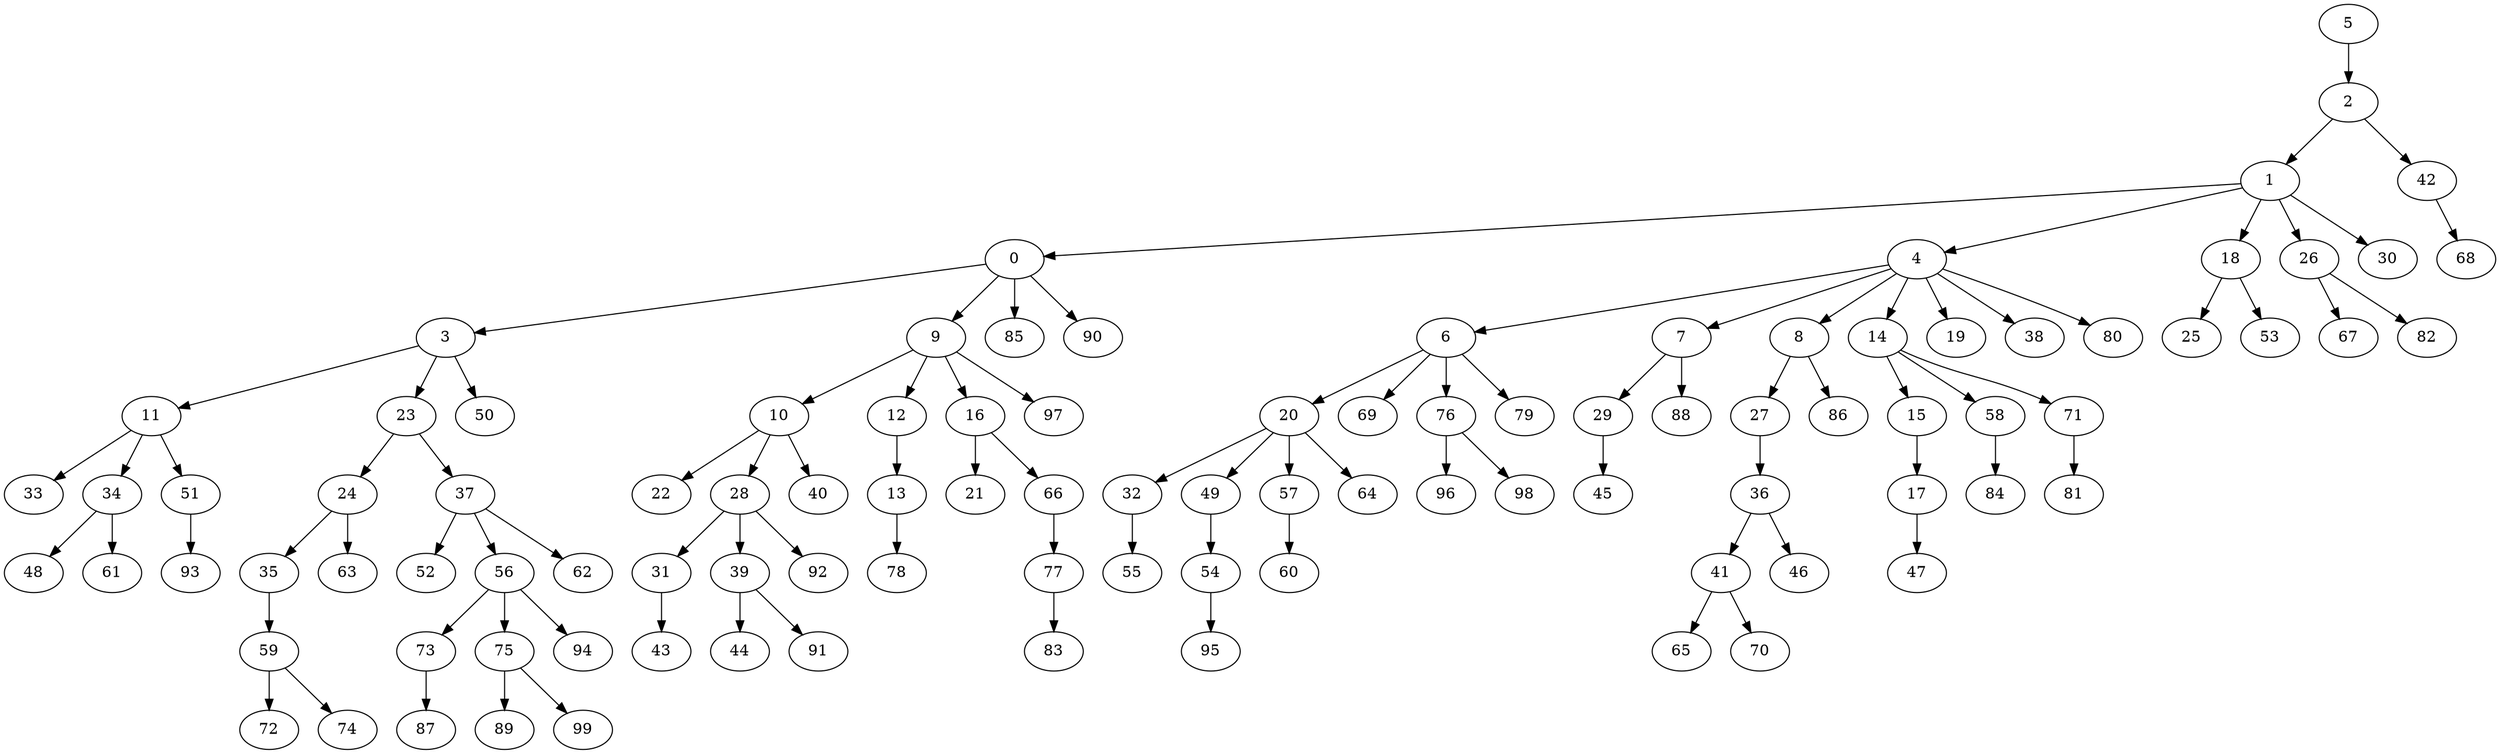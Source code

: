 digraph Dorogovtsev_Mendes_nodes_100_DFS_R_5 {
5;
2;
1;
0;
3;
11;
33;
34;
48;
61;
51;
93;
23;
24;
35;
59;
72;
74;
63;
37;
52;
56;
73;
87;
75;
89;
99;
94;
62;
50;
9;
10;
22;
28;
31;
43;
39;
44;
91;
92;
40;
12;
13;
78;
16;
21;
66;
77;
83;
97;
85;
90;
4;
6;
20;
32;
55;
49;
54;
95;
57;
60;
64;
69;
76;
96;
98;
79;
7;
29;
45;
88;
8;
27;
36;
41;
65;
70;
46;
86;
14;
15;
17;
47;
58;
84;
71;
81;
19;
38;
80;
18;
25;
53;
26;
67;
82;
30;
42;
68;
11 -> 33;
34 -> 48;
34 -> 61;
11 -> 34;
51 -> 93;
11 -> 51;
3 -> 11;
59 -> 72;
59 -> 74;
35 -> 59;
24 -> 35;
24 -> 63;
23 -> 24;
37 -> 52;
73 -> 87;
56 -> 73;
75 -> 89;
75 -> 99;
56 -> 75;
56 -> 94;
37 -> 56;
37 -> 62;
23 -> 37;
3 -> 23;
3 -> 50;
0 -> 3;
10 -> 22;
31 -> 43;
28 -> 31;
39 -> 44;
39 -> 91;
28 -> 39;
28 -> 92;
10 -> 28;
10 -> 40;
9 -> 10;
13 -> 78;
12 -> 13;
9 -> 12;
16 -> 21;
77 -> 83;
66 -> 77;
16 -> 66;
9 -> 16;
9 -> 97;
0 -> 9;
0 -> 85;
0 -> 90;
1 -> 0;
32 -> 55;
20 -> 32;
54 -> 95;
49 -> 54;
20 -> 49;
57 -> 60;
20 -> 57;
20 -> 64;
6 -> 20;
6 -> 69;
76 -> 96;
76 -> 98;
6 -> 76;
6 -> 79;
4 -> 6;
29 -> 45;
7 -> 29;
7 -> 88;
4 -> 7;
41 -> 65;
41 -> 70;
36 -> 41;
36 -> 46;
27 -> 36;
8 -> 27;
8 -> 86;
4 -> 8;
17 -> 47;
15 -> 17;
14 -> 15;
58 -> 84;
14 -> 58;
71 -> 81;
14 -> 71;
4 -> 14;
4 -> 19;
4 -> 38;
4 -> 80;
1 -> 4;
18 -> 25;
18 -> 53;
1 -> 18;
26 -> 67;
26 -> 82;
1 -> 26;
1 -> 30;
2 -> 1;
42 -> 68;
2 -> 42;
5 -> 2;
}